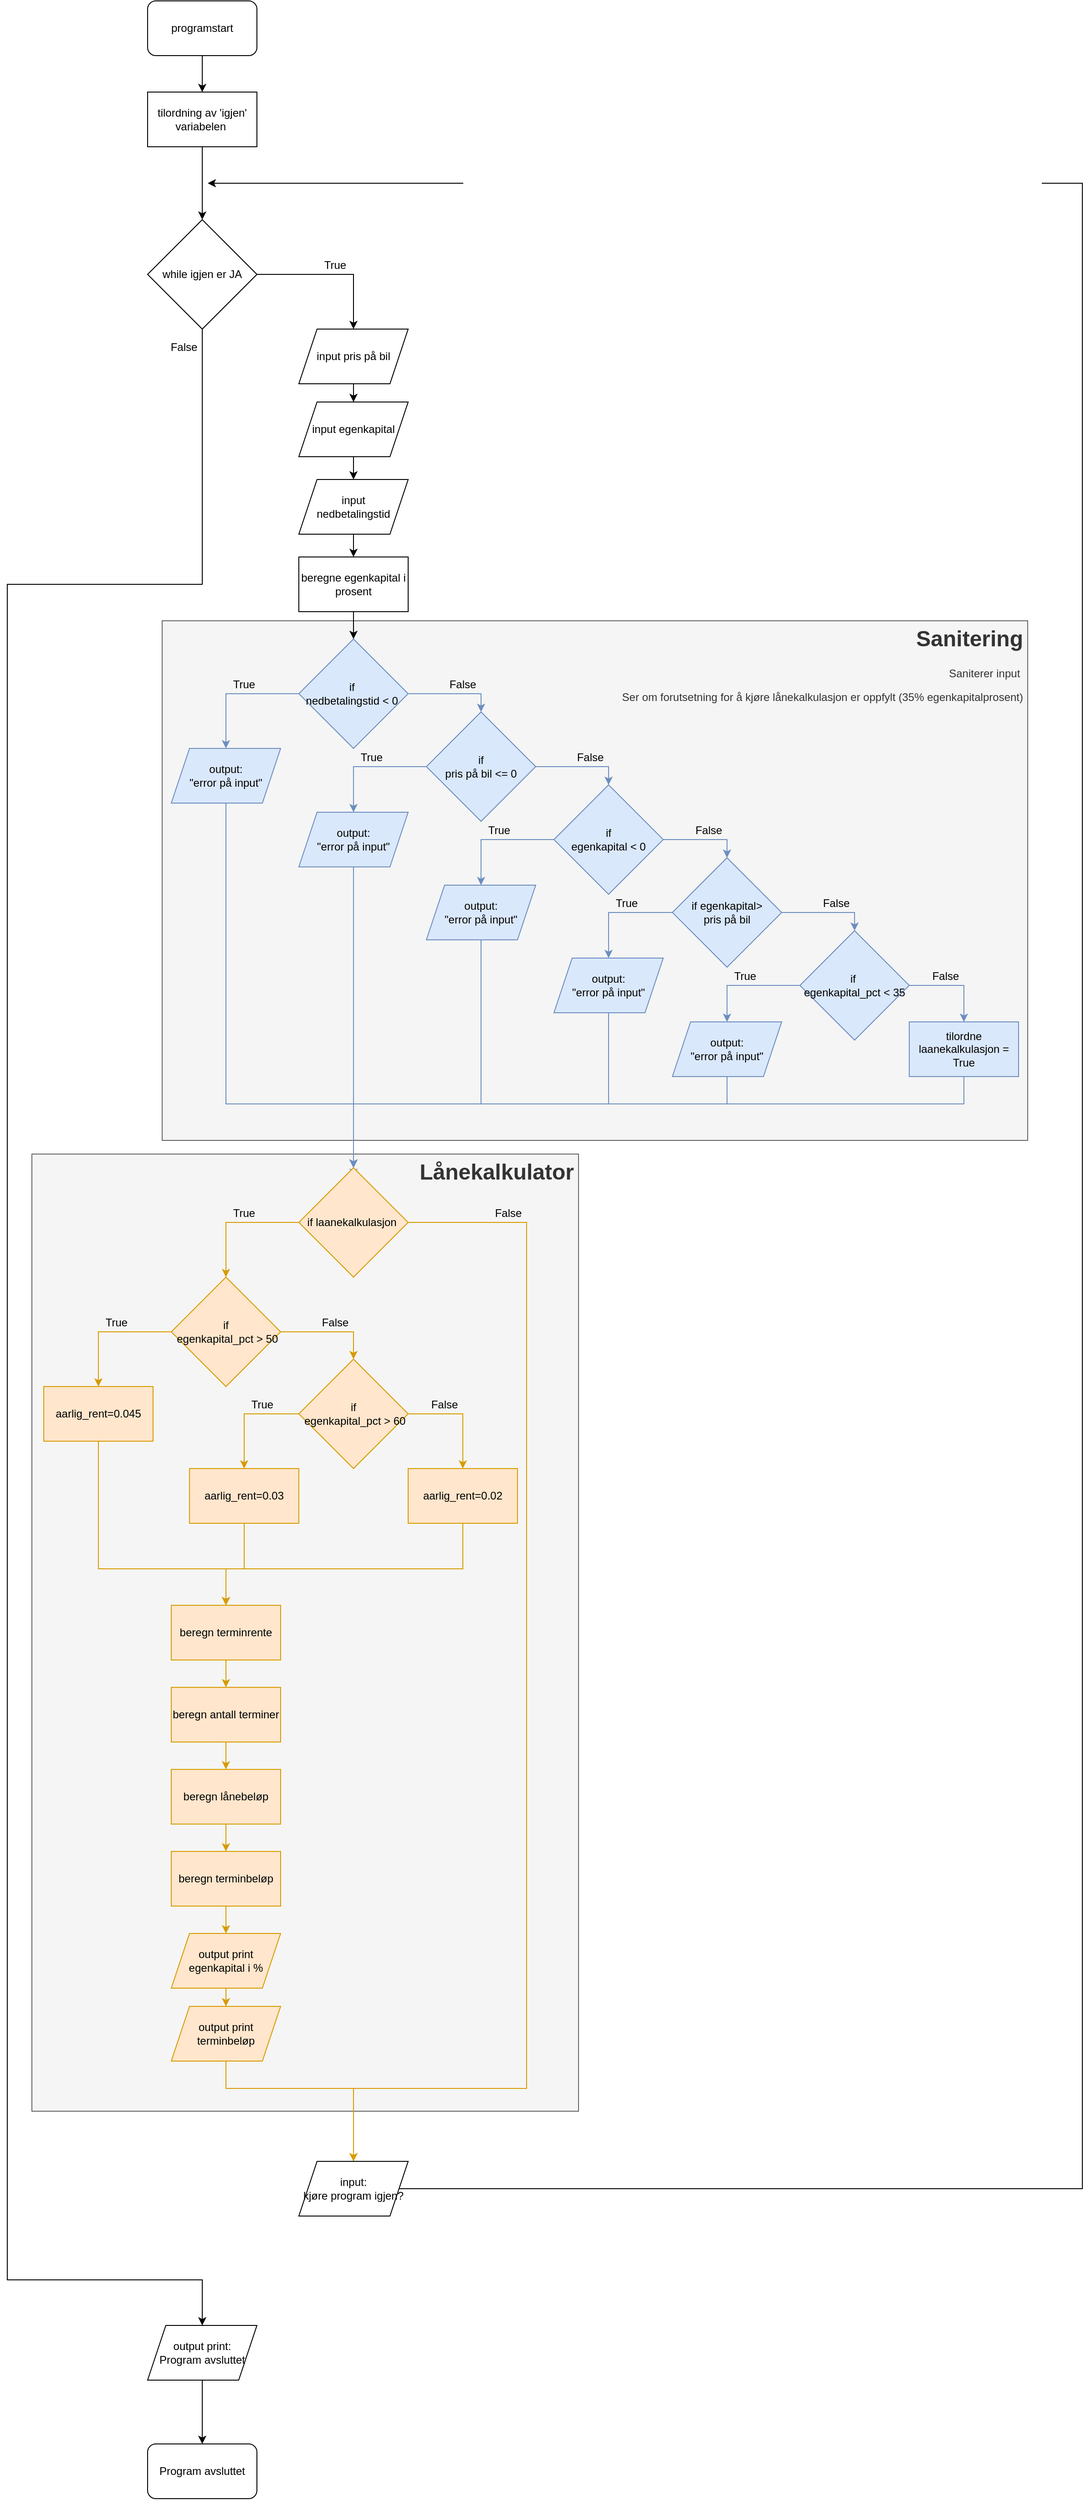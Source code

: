 <mxfile version="13.7.1" type="device"><diagram id="A7b0EWVUnbTkJCZBP2AM" name="Page-1"><mxGraphModel dx="2188" dy="1172" grid="1" gridSize="10" guides="1" tooltips="1" connect="1" arrows="1" fold="1" page="1" pageScale="1" pageWidth="827" pageHeight="1169" math="0" shadow="0"><root><mxCell id="0"/><mxCell id="1" parent="0"/><mxCell id="hf3P4Tf6we-Et--U9VOg-95" value="&lt;h1&gt;Lånekalkulator&lt;/h1&gt;" style="text;html=1;spacing=5;spacingTop=-20;whiteSpace=wrap;overflow=hidden;rounded=0;align=right;fillColor=#f5f5f5;strokeColor=#666666;fontColor=#333333;" vertex="1" parent="1"><mxGeometry x="227" y="1265" width="600" height="1050" as="geometry"/></mxCell><mxCell id="hf3P4Tf6we-Et--U9VOg-58" value="&lt;h1&gt;Sanitering&lt;/h1&gt;&lt;p&gt;Saniterer input&amp;nbsp;&lt;/p&gt;&lt;p&gt;Ser om forutsetning for å kjøre lånekalkulasjon er oppfylt (35% egenkapitalprosent)&lt;/p&gt;" style="text;html=1;spacing=5;spacingTop=-20;whiteSpace=wrap;overflow=hidden;rounded=0;align=right;fillColor=#f5f5f5;strokeColor=#666666;fontColor=#333333;" vertex="1" parent="1"><mxGeometry x="370" y="680" width="950" height="570" as="geometry"/></mxCell><mxCell id="hf3P4Tf6we-Et--U9VOg-5" style="edgeStyle=orthogonalEdgeStyle;rounded=0;orthogonalLoop=1;jettySize=auto;html=1;exitX=0.5;exitY=1;exitDx=0;exitDy=0;" edge="1" parent="1" source="hf3P4Tf6we-Et--U9VOg-1" target="hf3P4Tf6we-Et--U9VOg-2"><mxGeometry relative="1" as="geometry"/></mxCell><mxCell id="hf3P4Tf6we-Et--U9VOg-1" value="programstart" style="rounded=1;whiteSpace=wrap;html=1;" vertex="1" parent="1"><mxGeometry x="354" width="120" height="60" as="geometry"/></mxCell><mxCell id="hf3P4Tf6we-Et--U9VOg-6" style="edgeStyle=orthogonalEdgeStyle;rounded=0;orthogonalLoop=1;jettySize=auto;html=1;exitX=0.5;exitY=1;exitDx=0;exitDy=0;" edge="1" parent="1" source="hf3P4Tf6we-Et--U9VOg-2" target="hf3P4Tf6we-Et--U9VOg-3"><mxGeometry relative="1" as="geometry"/></mxCell><mxCell id="hf3P4Tf6we-Et--U9VOg-2" value="tilordning av 'igjen' variabelen&amp;nbsp;" style="rounded=0;whiteSpace=wrap;html=1;" vertex="1" parent="1"><mxGeometry x="354" y="100" width="120" height="60" as="geometry"/></mxCell><mxCell id="hf3P4Tf6we-Et--U9VOg-7" style="edgeStyle=orthogonalEdgeStyle;rounded=0;orthogonalLoop=1;jettySize=auto;html=1;exitX=1;exitY=0.5;exitDx=0;exitDy=0;entryX=0.5;entryY=0;entryDx=0;entryDy=0;" edge="1" parent="1" source="hf3P4Tf6we-Et--U9VOg-3" target="hf3P4Tf6we-Et--U9VOg-4"><mxGeometry relative="1" as="geometry"><mxPoint x="580" y="300" as="targetPoint"/></mxGeometry></mxCell><mxCell id="hf3P4Tf6we-Et--U9VOg-93" style="edgeStyle=orthogonalEdgeStyle;rounded=0;orthogonalLoop=1;jettySize=auto;html=1;exitX=0.5;exitY=1;exitDx=0;exitDy=0;entryX=0.5;entryY=0;entryDx=0;entryDy=0;" edge="1" parent="1" source="hf3P4Tf6we-Et--U9VOg-3" target="hf3P4Tf6we-Et--U9VOg-90"><mxGeometry relative="1" as="geometry"><mxPoint x="340" y="2460" as="targetPoint"/><Array as="points"><mxPoint x="414" y="640"/><mxPoint x="200" y="640"/><mxPoint x="200" y="2500"/><mxPoint x="414" y="2500"/></Array></mxGeometry></mxCell><mxCell id="hf3P4Tf6we-Et--U9VOg-3" value="while igjen er JA" style="rhombus;whiteSpace=wrap;html=1;" vertex="1" parent="1"><mxGeometry x="354" y="240" width="120" height="120" as="geometry"/></mxCell><mxCell id="hf3P4Tf6we-Et--U9VOg-10" style="edgeStyle=orthogonalEdgeStyle;rounded=0;orthogonalLoop=1;jettySize=auto;html=1;exitX=0.5;exitY=1;exitDx=0;exitDy=0;" edge="1" parent="1" source="hf3P4Tf6we-Et--U9VOg-4" target="hf3P4Tf6we-Et--U9VOg-8"><mxGeometry relative="1" as="geometry"/></mxCell><mxCell id="hf3P4Tf6we-Et--U9VOg-4" value="input pris på bil" style="shape=parallelogram;perimeter=parallelogramPerimeter;whiteSpace=wrap;html=1;fixedSize=1;" vertex="1" parent="1"><mxGeometry x="520" y="360" width="120" height="60" as="geometry"/></mxCell><mxCell id="hf3P4Tf6we-Et--U9VOg-11" style="edgeStyle=orthogonalEdgeStyle;rounded=0;orthogonalLoop=1;jettySize=auto;html=1;exitX=0.5;exitY=1;exitDx=0;exitDy=0;" edge="1" parent="1" source="hf3P4Tf6we-Et--U9VOg-8" target="hf3P4Tf6we-Et--U9VOg-9"><mxGeometry relative="1" as="geometry"/></mxCell><mxCell id="hf3P4Tf6we-Et--U9VOg-8" value="input egenkapital" style="shape=parallelogram;perimeter=parallelogramPerimeter;whiteSpace=wrap;html=1;fixedSize=1;" vertex="1" parent="1"><mxGeometry x="520" y="440" width="120" height="60" as="geometry"/></mxCell><mxCell id="hf3P4Tf6we-Et--U9VOg-13" style="edgeStyle=orthogonalEdgeStyle;rounded=0;orthogonalLoop=1;jettySize=auto;html=1;exitX=0.5;exitY=1;exitDx=0;exitDy=0;" edge="1" parent="1" source="hf3P4Tf6we-Et--U9VOg-9" target="hf3P4Tf6we-Et--U9VOg-12"><mxGeometry relative="1" as="geometry"/></mxCell><mxCell id="hf3P4Tf6we-Et--U9VOg-9" value="input &lt;br&gt;nedbetalingstid" style="shape=parallelogram;perimeter=parallelogramPerimeter;whiteSpace=wrap;html=1;fixedSize=1;" vertex="1" parent="1"><mxGeometry x="520" y="525" width="120" height="60" as="geometry"/></mxCell><mxCell id="hf3P4Tf6we-Et--U9VOg-20" style="edgeStyle=orthogonalEdgeStyle;rounded=0;orthogonalLoop=1;jettySize=auto;html=1;exitX=0.5;exitY=1;exitDx=0;exitDy=0;" edge="1" parent="1" source="hf3P4Tf6we-Et--U9VOg-12" target="hf3P4Tf6we-Et--U9VOg-14"><mxGeometry relative="1" as="geometry"/></mxCell><mxCell id="hf3P4Tf6we-Et--U9VOg-12" value="beregne egenkapital i prosent" style="rounded=0;whiteSpace=wrap;html=1;" vertex="1" parent="1"><mxGeometry x="520" y="610" width="120" height="60" as="geometry"/></mxCell><mxCell id="hf3P4Tf6we-Et--U9VOg-19" style="edgeStyle=orthogonalEdgeStyle;rounded=0;orthogonalLoop=1;jettySize=auto;html=1;exitX=0;exitY=0.5;exitDx=0;exitDy=0;entryX=0.5;entryY=0;entryDx=0;entryDy=0;fillColor=#dae8fc;strokeColor=#6c8ebf;" edge="1" parent="1" source="hf3P4Tf6we-Et--U9VOg-14" target="hf3P4Tf6we-Et--U9VOg-38"><mxGeometry relative="1" as="geometry"><mxPoint x="420" y="810" as="targetPoint"/></mxGeometry></mxCell><mxCell id="hf3P4Tf6we-Et--U9VOg-21" style="edgeStyle=orthogonalEdgeStyle;rounded=0;orthogonalLoop=1;jettySize=auto;html=1;exitX=1;exitY=0.5;exitDx=0;exitDy=0;entryX=0.5;entryY=0;entryDx=0;entryDy=0;fillColor=#dae8fc;strokeColor=#6c8ebf;" edge="1" parent="1" source="hf3P4Tf6we-Et--U9VOg-14" target="hf3P4Tf6we-Et--U9VOg-17"><mxGeometry relative="1" as="geometry"/></mxCell><mxCell id="hf3P4Tf6we-Et--U9VOg-14" value="if&amp;nbsp;&lt;br&gt;nedbetalingstid &amp;lt; 0&amp;nbsp;" style="rhombus;whiteSpace=wrap;html=1;aspect=fixed;fillColor=#dae8fc;strokeColor=#6c8ebf;" vertex="1" parent="1"><mxGeometry x="520" y="700" width="120" height="120" as="geometry"/></mxCell><mxCell id="hf3P4Tf6we-Et--U9VOg-25" style="edgeStyle=orthogonalEdgeStyle;rounded=0;orthogonalLoop=1;jettySize=auto;html=1;exitX=1;exitY=0.5;exitDx=0;exitDy=0;entryX=0.5;entryY=0;entryDx=0;entryDy=0;fillColor=#dae8fc;strokeColor=#6c8ebf;" edge="1" parent="1" source="hf3P4Tf6we-Et--U9VOg-17" target="hf3P4Tf6we-Et--U9VOg-24"><mxGeometry relative="1" as="geometry"/></mxCell><mxCell id="hf3P4Tf6we-Et--U9VOg-42" style="edgeStyle=orthogonalEdgeStyle;rounded=0;orthogonalLoop=1;jettySize=auto;html=1;exitX=0;exitY=0.5;exitDx=0;exitDy=0;entryX=0.5;entryY=0;entryDx=0;entryDy=0;fillColor=#dae8fc;strokeColor=#6c8ebf;" edge="1" parent="1" source="hf3P4Tf6we-Et--U9VOg-17" target="hf3P4Tf6we-Et--U9VOg-39"><mxGeometry relative="1" as="geometry"/></mxCell><mxCell id="hf3P4Tf6we-Et--U9VOg-17" value="if&lt;br&gt;pris på bil &amp;lt;= 0" style="rhombus;whiteSpace=wrap;html=1;aspect=fixed;fillColor=#dae8fc;strokeColor=#6c8ebf;" vertex="1" parent="1"><mxGeometry x="660" y="780" width="120" height="120" as="geometry"/></mxCell><mxCell id="hf3P4Tf6we-Et--U9VOg-30" style="edgeStyle=orthogonalEdgeStyle;rounded=0;orthogonalLoop=1;jettySize=auto;html=1;exitX=1;exitY=0.5;exitDx=0;exitDy=0;entryX=0.5;entryY=0;entryDx=0;entryDy=0;fillColor=#dae8fc;strokeColor=#6c8ebf;" edge="1" parent="1" source="hf3P4Tf6we-Et--U9VOg-24" target="hf3P4Tf6we-Et--U9VOg-29"><mxGeometry relative="1" as="geometry"/></mxCell><mxCell id="hf3P4Tf6we-Et--U9VOg-43" style="edgeStyle=orthogonalEdgeStyle;rounded=0;orthogonalLoop=1;jettySize=auto;html=1;exitX=0;exitY=0.5;exitDx=0;exitDy=0;entryX=0.5;entryY=0;entryDx=0;entryDy=0;fillColor=#dae8fc;strokeColor=#6c8ebf;" edge="1" parent="1" source="hf3P4Tf6we-Et--U9VOg-24" target="hf3P4Tf6we-Et--U9VOg-40"><mxGeometry relative="1" as="geometry"/></mxCell><mxCell id="hf3P4Tf6we-Et--U9VOg-24" value="if&lt;br&gt;egenkapital &amp;lt; 0" style="rhombus;whiteSpace=wrap;html=1;aspect=fixed;fillColor=#dae8fc;strokeColor=#6c8ebf;" vertex="1" parent="1"><mxGeometry x="800" y="860" width="120" height="120" as="geometry"/></mxCell><mxCell id="hf3P4Tf6we-Et--U9VOg-35" style="edgeStyle=orthogonalEdgeStyle;rounded=0;orthogonalLoop=1;jettySize=auto;html=1;exitX=1;exitY=0.5;exitDx=0;exitDy=0;entryX=0.5;entryY=0;entryDx=0;entryDy=0;fillColor=#dae8fc;strokeColor=#6c8ebf;" edge="1" parent="1" source="hf3P4Tf6we-Et--U9VOg-29" target="hf3P4Tf6we-Et--U9VOg-34"><mxGeometry relative="1" as="geometry"/></mxCell><mxCell id="hf3P4Tf6we-Et--U9VOg-44" style="edgeStyle=orthogonalEdgeStyle;rounded=0;orthogonalLoop=1;jettySize=auto;html=1;exitX=0;exitY=0.5;exitDx=0;exitDy=0;entryX=0.5;entryY=0;entryDx=0;entryDy=0;fillColor=#dae8fc;strokeColor=#6c8ebf;" edge="1" parent="1" source="hf3P4Tf6we-Et--U9VOg-29" target="hf3P4Tf6we-Et--U9VOg-41"><mxGeometry relative="1" as="geometry"/></mxCell><mxCell id="hf3P4Tf6we-Et--U9VOg-29" value="if egenkapital&amp;gt;&lt;br&gt;pris på bil" style="rhombus;whiteSpace=wrap;html=1;aspect=fixed;fillColor=#dae8fc;strokeColor=#6c8ebf;" vertex="1" parent="1"><mxGeometry x="930" y="940" width="120" height="120" as="geometry"/></mxCell><mxCell id="hf3P4Tf6we-Et--U9VOg-46" style="edgeStyle=orthogonalEdgeStyle;rounded=0;orthogonalLoop=1;jettySize=auto;html=1;exitX=0;exitY=0.5;exitDx=0;exitDy=0;entryX=0.5;entryY=0;entryDx=0;entryDy=0;fillColor=#dae8fc;strokeColor=#6c8ebf;" edge="1" parent="1" source="hf3P4Tf6we-Et--U9VOg-34" target="hf3P4Tf6we-Et--U9VOg-45"><mxGeometry relative="1" as="geometry"/></mxCell><mxCell id="hf3P4Tf6we-Et--U9VOg-48" style="edgeStyle=orthogonalEdgeStyle;rounded=0;orthogonalLoop=1;jettySize=auto;html=1;exitX=1;exitY=0.5;exitDx=0;exitDy=0;fillColor=#dae8fc;strokeColor=#6c8ebf;" edge="1" parent="1" source="hf3P4Tf6we-Et--U9VOg-34" target="hf3P4Tf6we-Et--U9VOg-47"><mxGeometry relative="1" as="geometry"/></mxCell><mxCell id="hf3P4Tf6we-Et--U9VOg-34" value="if&amp;nbsp;&lt;br&gt;egenkapital_pct &amp;lt; 35" style="rhombus;whiteSpace=wrap;html=1;aspect=fixed;fillColor=#dae8fc;strokeColor=#6c8ebf;" vertex="1" parent="1"><mxGeometry x="1070" y="1020" width="120" height="120" as="geometry"/></mxCell><mxCell id="hf3P4Tf6we-Et--U9VOg-50" style="edgeStyle=orthogonalEdgeStyle;rounded=0;orthogonalLoop=1;jettySize=auto;html=1;exitX=0.5;exitY=1;exitDx=0;exitDy=0;entryX=0.5;entryY=0;entryDx=0;entryDy=0;fillColor=#dae8fc;strokeColor=#6c8ebf;" edge="1" parent="1" source="hf3P4Tf6we-Et--U9VOg-38" target="hf3P4Tf6we-Et--U9VOg-49"><mxGeometry relative="1" as="geometry"><Array as="points"><mxPoint x="440" y="1210"/><mxPoint x="580" y="1210"/></Array></mxGeometry></mxCell><mxCell id="hf3P4Tf6we-Et--U9VOg-38" value="output:&lt;br&gt;&quot;error på input&quot;" style="shape=parallelogram;perimeter=parallelogramPerimeter;whiteSpace=wrap;html=1;fixedSize=1;fillColor=#dae8fc;strokeColor=#6c8ebf;" vertex="1" parent="1"><mxGeometry x="380" y="820" width="120" height="60" as="geometry"/></mxCell><mxCell id="hf3P4Tf6we-Et--U9VOg-51" style="edgeStyle=orthogonalEdgeStyle;rounded=0;orthogonalLoop=1;jettySize=auto;html=1;exitX=0.5;exitY=1;exitDx=0;exitDy=0;fillColor=#dae8fc;strokeColor=#6c8ebf;" edge="1" parent="1" source="hf3P4Tf6we-Et--U9VOg-39" target="hf3P4Tf6we-Et--U9VOg-49"><mxGeometry relative="1" as="geometry"/></mxCell><mxCell id="hf3P4Tf6we-Et--U9VOg-39" value="output:&lt;br&gt;&quot;error på input&quot;" style="shape=parallelogram;perimeter=parallelogramPerimeter;whiteSpace=wrap;html=1;fixedSize=1;fillColor=#dae8fc;strokeColor=#6c8ebf;" vertex="1" parent="1"><mxGeometry x="520" y="890" width="120" height="60" as="geometry"/></mxCell><mxCell id="hf3P4Tf6we-Et--U9VOg-52" style="edgeStyle=orthogonalEdgeStyle;rounded=0;orthogonalLoop=1;jettySize=auto;html=1;exitX=0.5;exitY=1;exitDx=0;exitDy=0;entryX=0.5;entryY=0.083;entryDx=0;entryDy=0;entryPerimeter=0;fillColor=#dae8fc;strokeColor=#6c8ebf;" edge="1" parent="1" source="hf3P4Tf6we-Et--U9VOg-40" target="hf3P4Tf6we-Et--U9VOg-49"><mxGeometry relative="1" as="geometry"><Array as="points"><mxPoint x="720" y="1210"/><mxPoint x="580" y="1210"/></Array></mxGeometry></mxCell><mxCell id="hf3P4Tf6we-Et--U9VOg-40" value="output:&lt;br&gt;&quot;error på input&quot;" style="shape=parallelogram;perimeter=parallelogramPerimeter;whiteSpace=wrap;html=1;fixedSize=1;fillColor=#dae8fc;strokeColor=#6c8ebf;" vertex="1" parent="1"><mxGeometry x="660" y="970" width="120" height="60" as="geometry"/></mxCell><mxCell id="hf3P4Tf6we-Et--U9VOg-53" style="edgeStyle=orthogonalEdgeStyle;rounded=0;orthogonalLoop=1;jettySize=auto;html=1;exitX=0.5;exitY=1;exitDx=0;exitDy=0;fillColor=#dae8fc;strokeColor=#6c8ebf;" edge="1" parent="1" source="hf3P4Tf6we-Et--U9VOg-41" target="hf3P4Tf6we-Et--U9VOg-49"><mxGeometry relative="1" as="geometry"><Array as="points"><mxPoint x="860" y="1210"/><mxPoint x="580" y="1210"/></Array></mxGeometry></mxCell><mxCell id="hf3P4Tf6we-Et--U9VOg-41" value="output:&lt;br&gt;&quot;error på input&quot;" style="shape=parallelogram;perimeter=parallelogramPerimeter;whiteSpace=wrap;html=1;fixedSize=1;fillColor=#dae8fc;strokeColor=#6c8ebf;" vertex="1" parent="1"><mxGeometry x="800" y="1050" width="120" height="60" as="geometry"/></mxCell><mxCell id="hf3P4Tf6we-Et--U9VOg-54" style="edgeStyle=orthogonalEdgeStyle;rounded=0;orthogonalLoop=1;jettySize=auto;html=1;exitX=0.5;exitY=1;exitDx=0;exitDy=0;fillColor=#dae8fc;strokeColor=#6c8ebf;" edge="1" parent="1" source="hf3P4Tf6we-Et--U9VOg-45" target="hf3P4Tf6we-Et--U9VOg-49"><mxGeometry relative="1" as="geometry"><Array as="points"><mxPoint x="990" y="1210"/><mxPoint x="580" y="1210"/></Array></mxGeometry></mxCell><mxCell id="hf3P4Tf6we-Et--U9VOg-45" value="output:&lt;br&gt;&quot;error på input&quot;" style="shape=parallelogram;perimeter=parallelogramPerimeter;whiteSpace=wrap;html=1;fixedSize=1;fillColor=#dae8fc;strokeColor=#6c8ebf;" vertex="1" parent="1"><mxGeometry x="930" y="1120" width="120" height="60" as="geometry"/></mxCell><mxCell id="hf3P4Tf6we-Et--U9VOg-55" style="edgeStyle=orthogonalEdgeStyle;rounded=0;orthogonalLoop=1;jettySize=auto;html=1;exitX=0.5;exitY=1;exitDx=0;exitDy=0;fillColor=#dae8fc;strokeColor=#6c8ebf;" edge="1" parent="1" source="hf3P4Tf6we-Et--U9VOg-47" target="hf3P4Tf6we-Et--U9VOg-49"><mxGeometry relative="1" as="geometry"><Array as="points"><mxPoint x="1250" y="1210"/><mxPoint x="580" y="1210"/></Array></mxGeometry></mxCell><mxCell id="hf3P4Tf6we-Et--U9VOg-47" value="tilordne laanekalkulasjon = True" style="rounded=0;whiteSpace=wrap;html=1;fillColor=#dae8fc;strokeColor=#6c8ebf;" vertex="1" parent="1"><mxGeometry x="1190" y="1120" width="120" height="60" as="geometry"/></mxCell><mxCell id="hf3P4Tf6we-Et--U9VOg-72" style="edgeStyle=orthogonalEdgeStyle;rounded=0;orthogonalLoop=1;jettySize=auto;html=1;exitX=0;exitY=0.5;exitDx=0;exitDy=0;entryX=0.5;entryY=0;entryDx=0;entryDy=0;fillColor=#ffe6cc;strokeColor=#d79b00;" edge="1" parent="1" source="hf3P4Tf6we-Et--U9VOg-49" target="hf3P4Tf6we-Et--U9VOg-59"><mxGeometry relative="1" as="geometry"/></mxCell><mxCell id="hf3P4Tf6we-Et--U9VOg-85" style="edgeStyle=orthogonalEdgeStyle;rounded=0;orthogonalLoop=1;jettySize=auto;html=1;exitX=1;exitY=0.5;exitDx=0;exitDy=0;entryX=0.5;entryY=0;entryDx=0;entryDy=0;fillColor=#ffe6cc;strokeColor=#d79b00;" edge="1" parent="1" source="hf3P4Tf6we-Et--U9VOg-49" target="hf3P4Tf6we-Et--U9VOg-84"><mxGeometry relative="1" as="geometry"><Array as="points"><mxPoint x="770" y="1340"/><mxPoint x="770" y="2290"/><mxPoint x="580" y="2290"/></Array></mxGeometry></mxCell><mxCell id="hf3P4Tf6we-Et--U9VOg-49" value="if laanekalkulasjon&amp;nbsp;" style="rhombus;whiteSpace=wrap;html=1;aspect=fixed;fillColor=#ffe6cc;strokeColor=#d79b00;" vertex="1" parent="1"><mxGeometry x="520" y="1280" width="120" height="120" as="geometry"/></mxCell><mxCell id="hf3P4Tf6we-Et--U9VOg-64" style="edgeStyle=orthogonalEdgeStyle;rounded=0;orthogonalLoop=1;jettySize=auto;html=1;exitX=0;exitY=0.5;exitDx=0;exitDy=0;entryX=0.5;entryY=0;entryDx=0;entryDy=0;fillColor=#ffe6cc;strokeColor=#d79b00;" edge="1" parent="1" source="hf3P4Tf6we-Et--U9VOg-59" target="hf3P4Tf6we-Et--U9VOg-61"><mxGeometry relative="1" as="geometry"/></mxCell><mxCell id="hf3P4Tf6we-Et--U9VOg-65" style="edgeStyle=orthogonalEdgeStyle;rounded=0;orthogonalLoop=1;jettySize=auto;html=1;exitX=1;exitY=0.5;exitDx=0;exitDy=0;entryX=0.5;entryY=0;entryDx=0;entryDy=0;fillColor=#ffe6cc;strokeColor=#d79b00;" edge="1" parent="1" source="hf3P4Tf6we-Et--U9VOg-59" target="hf3P4Tf6we-Et--U9VOg-60"><mxGeometry relative="1" as="geometry"/></mxCell><mxCell id="hf3P4Tf6we-Et--U9VOg-59" value="if&lt;br&gt;&amp;nbsp;egenkapital_pct &amp;gt; 50" style="rhombus;whiteSpace=wrap;html=1;aspect=fixed;fillColor=#ffe6cc;strokeColor=#d79b00;" vertex="1" parent="1"><mxGeometry x="380" y="1400" width="120" height="120" as="geometry"/></mxCell><mxCell id="hf3P4Tf6we-Et--U9VOg-66" style="edgeStyle=orthogonalEdgeStyle;rounded=0;orthogonalLoop=1;jettySize=auto;html=1;exitX=1;exitY=0.5;exitDx=0;exitDy=0;entryX=0.5;entryY=0;entryDx=0;entryDy=0;fillColor=#ffe6cc;strokeColor=#d79b00;" edge="1" parent="1" source="hf3P4Tf6we-Et--U9VOg-60" target="hf3P4Tf6we-Et--U9VOg-63"><mxGeometry relative="1" as="geometry"/></mxCell><mxCell id="hf3P4Tf6we-Et--U9VOg-67" style="edgeStyle=orthogonalEdgeStyle;rounded=0;orthogonalLoop=1;jettySize=auto;html=1;exitX=0;exitY=0.5;exitDx=0;exitDy=0;entryX=0.5;entryY=0;entryDx=0;entryDy=0;fillColor=#ffe6cc;strokeColor=#d79b00;" edge="1" parent="1" source="hf3P4Tf6we-Et--U9VOg-60" target="hf3P4Tf6we-Et--U9VOg-62"><mxGeometry relative="1" as="geometry"/></mxCell><mxCell id="hf3P4Tf6we-Et--U9VOg-60" value="if&lt;br&gt;&amp;nbsp;egenkapital_pct &amp;gt; 60" style="rhombus;whiteSpace=wrap;html=1;aspect=fixed;fillColor=#ffe6cc;strokeColor=#d79b00;" vertex="1" parent="1"><mxGeometry x="520" y="1490" width="120" height="120" as="geometry"/></mxCell><mxCell id="hf3P4Tf6we-Et--U9VOg-71" style="edgeStyle=orthogonalEdgeStyle;rounded=0;orthogonalLoop=1;jettySize=auto;html=1;exitX=0.5;exitY=1;exitDx=0;exitDy=0;fillColor=#ffe6cc;strokeColor=#d79b00;" edge="1" parent="1" source="hf3P4Tf6we-Et--U9VOg-61" target="hf3P4Tf6we-Et--U9VOg-68"><mxGeometry relative="1" as="geometry"><Array as="points"><mxPoint x="300" y="1720"/><mxPoint x="440" y="1720"/></Array></mxGeometry></mxCell><mxCell id="hf3P4Tf6we-Et--U9VOg-61" value="aarlig_rent=0.045" style="rounded=0;whiteSpace=wrap;html=1;align=center;fillColor=#ffe6cc;strokeColor=#d79b00;" vertex="1" parent="1"><mxGeometry x="240" y="1520" width="120" height="60" as="geometry"/></mxCell><mxCell id="hf3P4Tf6we-Et--U9VOg-69" style="edgeStyle=orthogonalEdgeStyle;rounded=0;orthogonalLoop=1;jettySize=auto;html=1;exitX=0.5;exitY=1;exitDx=0;exitDy=0;fillColor=#ffe6cc;strokeColor=#d79b00;" edge="1" parent="1" source="hf3P4Tf6we-Et--U9VOg-62" target="hf3P4Tf6we-Et--U9VOg-68"><mxGeometry relative="1" as="geometry"><Array as="points"><mxPoint x="460" y="1720"/><mxPoint x="440" y="1720"/></Array></mxGeometry></mxCell><mxCell id="hf3P4Tf6we-Et--U9VOg-62" value="&lt;span&gt;aarlig_rent=0.03&lt;/span&gt;" style="rounded=0;whiteSpace=wrap;html=1;align=center;fillColor=#ffe6cc;strokeColor=#d79b00;" vertex="1" parent="1"><mxGeometry x="400" y="1610" width="120" height="60" as="geometry"/></mxCell><mxCell id="hf3P4Tf6we-Et--U9VOg-70" style="edgeStyle=orthogonalEdgeStyle;rounded=0;orthogonalLoop=1;jettySize=auto;html=1;exitX=0.5;exitY=1;exitDx=0;exitDy=0;fillColor=#ffe6cc;strokeColor=#d79b00;" edge="1" parent="1" source="hf3P4Tf6we-Et--U9VOg-63" target="hf3P4Tf6we-Et--U9VOg-68"><mxGeometry relative="1" as="geometry"><Array as="points"><mxPoint x="700" y="1720"/><mxPoint x="440" y="1720"/></Array></mxGeometry></mxCell><mxCell id="hf3P4Tf6we-Et--U9VOg-63" value="&lt;span&gt;aarlig_rent=0.02&lt;/span&gt;" style="rounded=0;whiteSpace=wrap;html=1;align=center;fillColor=#ffe6cc;strokeColor=#d79b00;" vertex="1" parent="1"><mxGeometry x="640" y="1610" width="120" height="60" as="geometry"/></mxCell><mxCell id="hf3P4Tf6we-Et--U9VOg-75" style="edgeStyle=orthogonalEdgeStyle;rounded=0;orthogonalLoop=1;jettySize=auto;html=1;exitX=0.5;exitY=1;exitDx=0;exitDy=0;fillColor=#ffe6cc;strokeColor=#d79b00;" edge="1" parent="1" source="hf3P4Tf6we-Et--U9VOg-68" target="hf3P4Tf6we-Et--U9VOg-73"><mxGeometry relative="1" as="geometry"/></mxCell><mxCell id="hf3P4Tf6we-Et--U9VOg-68" value="beregn terminrente" style="rounded=0;whiteSpace=wrap;html=1;align=center;fillColor=#ffe6cc;strokeColor=#d79b00;" vertex="1" parent="1"><mxGeometry x="380" y="1760" width="120" height="60" as="geometry"/></mxCell><mxCell id="hf3P4Tf6we-Et--U9VOg-76" style="edgeStyle=orthogonalEdgeStyle;rounded=0;orthogonalLoop=1;jettySize=auto;html=1;exitX=0.5;exitY=1;exitDx=0;exitDy=0;fillColor=#ffe6cc;strokeColor=#d79b00;" edge="1" parent="1" source="hf3P4Tf6we-Et--U9VOg-73" target="hf3P4Tf6we-Et--U9VOg-74"><mxGeometry relative="1" as="geometry"/></mxCell><mxCell id="hf3P4Tf6we-Et--U9VOg-73" value="beregn antall terminer" style="rounded=0;whiteSpace=wrap;html=1;align=center;fillColor=#ffe6cc;strokeColor=#d79b00;" vertex="1" parent="1"><mxGeometry x="380" y="1850" width="120" height="60" as="geometry"/></mxCell><mxCell id="hf3P4Tf6we-Et--U9VOg-78" style="edgeStyle=orthogonalEdgeStyle;rounded=0;orthogonalLoop=1;jettySize=auto;html=1;exitX=0.5;exitY=1;exitDx=0;exitDy=0;fillColor=#ffe6cc;strokeColor=#d79b00;" edge="1" parent="1" source="hf3P4Tf6we-Et--U9VOg-74" target="hf3P4Tf6we-Et--U9VOg-77"><mxGeometry relative="1" as="geometry"/></mxCell><mxCell id="hf3P4Tf6we-Et--U9VOg-74" value="beregn lånebeløp" style="rounded=0;whiteSpace=wrap;html=1;align=center;fillColor=#ffe6cc;strokeColor=#d79b00;" vertex="1" parent="1"><mxGeometry x="380" y="1940" width="120" height="60" as="geometry"/></mxCell><mxCell id="hf3P4Tf6we-Et--U9VOg-81" style="edgeStyle=orthogonalEdgeStyle;rounded=0;orthogonalLoop=1;jettySize=auto;html=1;exitX=0.5;exitY=1;exitDx=0;exitDy=0;fillColor=#ffe6cc;strokeColor=#d79b00;" edge="1" parent="1" source="hf3P4Tf6we-Et--U9VOg-77" target="hf3P4Tf6we-Et--U9VOg-79"><mxGeometry relative="1" as="geometry"/></mxCell><mxCell id="hf3P4Tf6we-Et--U9VOg-77" value="beregn terminbeløp" style="rounded=0;whiteSpace=wrap;html=1;align=center;fillColor=#ffe6cc;strokeColor=#d79b00;" vertex="1" parent="1"><mxGeometry x="380" y="2030" width="120" height="60" as="geometry"/></mxCell><mxCell id="hf3P4Tf6we-Et--U9VOg-82" style="edgeStyle=orthogonalEdgeStyle;rounded=0;orthogonalLoop=1;jettySize=auto;html=1;exitX=0.5;exitY=1;exitDx=0;exitDy=0;fillColor=#ffe6cc;strokeColor=#d79b00;" edge="1" parent="1" source="hf3P4Tf6we-Et--U9VOg-79" target="hf3P4Tf6we-Et--U9VOg-80"><mxGeometry relative="1" as="geometry"/></mxCell><mxCell id="hf3P4Tf6we-Et--U9VOg-79" value="output print egenkapital i %" style="shape=parallelogram;perimeter=parallelogramPerimeter;whiteSpace=wrap;html=1;fixedSize=1;align=center;fillColor=#ffe6cc;strokeColor=#d79b00;" vertex="1" parent="1"><mxGeometry x="380" y="2120" width="120" height="60" as="geometry"/></mxCell><mxCell id="hf3P4Tf6we-Et--U9VOg-86" style="edgeStyle=orthogonalEdgeStyle;rounded=0;orthogonalLoop=1;jettySize=auto;html=1;exitX=0.5;exitY=1;exitDx=0;exitDy=0;fillColor=#ffe6cc;strokeColor=#d79b00;" edge="1" parent="1" source="hf3P4Tf6we-Et--U9VOg-80" target="hf3P4Tf6we-Et--U9VOg-84"><mxGeometry relative="1" as="geometry"><Array as="points"><mxPoint x="440" y="2290"/><mxPoint x="580" y="2290"/></Array></mxGeometry></mxCell><mxCell id="hf3P4Tf6we-Et--U9VOg-80" value="output print terminbeløp" style="shape=parallelogram;perimeter=parallelogramPerimeter;whiteSpace=wrap;html=1;fixedSize=1;align=center;fillColor=#ffe6cc;strokeColor=#d79b00;" vertex="1" parent="1"><mxGeometry x="380" y="2200" width="120" height="60" as="geometry"/></mxCell><mxCell id="hf3P4Tf6we-Et--U9VOg-87" style="edgeStyle=orthogonalEdgeStyle;rounded=0;orthogonalLoop=1;jettySize=auto;html=1;exitX=1;exitY=0.5;exitDx=0;exitDy=0;" edge="1" parent="1" source="hf3P4Tf6we-Et--U9VOg-84"><mxGeometry relative="1" as="geometry"><mxPoint x="420" y="200" as="targetPoint"/><Array as="points"><mxPoint x="1380" y="2400"/><mxPoint x="1380" y="200"/></Array></mxGeometry></mxCell><mxCell id="hf3P4Tf6we-Et--U9VOg-84" value="input:&lt;br&gt;kjøre program igjen?" style="shape=parallelogram;perimeter=parallelogramPerimeter;whiteSpace=wrap;html=1;fixedSize=1;align=center;" vertex="1" parent="1"><mxGeometry x="520" y="2370" width="120" height="60" as="geometry"/></mxCell><mxCell id="hf3P4Tf6we-Et--U9VOg-92" style="edgeStyle=orthogonalEdgeStyle;rounded=0;orthogonalLoop=1;jettySize=auto;html=1;exitX=0.5;exitY=1;exitDx=0;exitDy=0;" edge="1" parent="1" source="hf3P4Tf6we-Et--U9VOg-90" target="hf3P4Tf6we-Et--U9VOg-91"><mxGeometry relative="1" as="geometry"/></mxCell><mxCell id="hf3P4Tf6we-Et--U9VOg-90" value="output print:&lt;br&gt;Program avsluttet" style="shape=parallelogram;perimeter=parallelogramPerimeter;whiteSpace=wrap;html=1;fixedSize=1;align=center;" vertex="1" parent="1"><mxGeometry x="354" y="2550" width="120" height="60" as="geometry"/></mxCell><mxCell id="hf3P4Tf6we-Et--U9VOg-91" value="Program avsluttet" style="rounded=1;whiteSpace=wrap;html=1;align=center;" vertex="1" parent="1"><mxGeometry x="354" y="2680" width="120" height="60" as="geometry"/></mxCell><mxCell id="hf3P4Tf6we-Et--U9VOg-97" value="True" style="text;html=1;strokeColor=none;fillColor=none;align=center;verticalAlign=middle;whiteSpace=wrap;rounded=0;" vertex="1" parent="1"><mxGeometry x="540" y="280" width="40" height="20" as="geometry"/></mxCell><mxCell id="hf3P4Tf6we-Et--U9VOg-98" value="False" style="text;html=1;strokeColor=none;fillColor=none;align=center;verticalAlign=middle;whiteSpace=wrap;rounded=0;" vertex="1" parent="1"><mxGeometry x="374" y="370" width="40" height="20" as="geometry"/></mxCell><mxCell id="hf3P4Tf6we-Et--U9VOg-99" value="True" style="text;html=1;strokeColor=none;fillColor=none;align=center;verticalAlign=middle;whiteSpace=wrap;rounded=0;" vertex="1" parent="1"><mxGeometry x="440" y="740" width="40" height="20" as="geometry"/></mxCell><mxCell id="hf3P4Tf6we-Et--U9VOg-100" value="True" style="text;html=1;strokeColor=none;fillColor=none;align=center;verticalAlign=middle;whiteSpace=wrap;rounded=0;" vertex="1" parent="1"><mxGeometry x="580" y="820" width="40" height="20" as="geometry"/></mxCell><mxCell id="hf3P4Tf6we-Et--U9VOg-101" value="True" style="text;html=1;strokeColor=none;fillColor=none;align=center;verticalAlign=middle;whiteSpace=wrap;rounded=0;" vertex="1" parent="1"><mxGeometry x="720" y="900" width="40" height="20" as="geometry"/></mxCell><mxCell id="hf3P4Tf6we-Et--U9VOg-102" value="True" style="text;html=1;strokeColor=none;fillColor=none;align=center;verticalAlign=middle;whiteSpace=wrap;rounded=0;" vertex="1" parent="1"><mxGeometry x="860" y="980" width="40" height="20" as="geometry"/></mxCell><mxCell id="hf3P4Tf6we-Et--U9VOg-103" value="True" style="text;html=1;strokeColor=none;fillColor=none;align=center;verticalAlign=middle;whiteSpace=wrap;rounded=0;" vertex="1" parent="1"><mxGeometry x="990" y="1060" width="40" height="20" as="geometry"/></mxCell><mxCell id="hf3P4Tf6we-Et--U9VOg-104" value="False" style="text;html=1;strokeColor=none;fillColor=none;align=center;verticalAlign=middle;whiteSpace=wrap;rounded=0;" vertex="1" parent="1"><mxGeometry x="680" y="740" width="40" height="20" as="geometry"/></mxCell><mxCell id="hf3P4Tf6we-Et--U9VOg-105" value="False" style="text;html=1;strokeColor=none;fillColor=none;align=center;verticalAlign=middle;whiteSpace=wrap;rounded=0;" vertex="1" parent="1"><mxGeometry x="820" y="820" width="40" height="20" as="geometry"/></mxCell><mxCell id="hf3P4Tf6we-Et--U9VOg-106" value="False" style="text;html=1;strokeColor=none;fillColor=none;align=center;verticalAlign=middle;whiteSpace=wrap;rounded=0;" vertex="1" parent="1"><mxGeometry x="950" y="900" width="40" height="20" as="geometry"/></mxCell><mxCell id="hf3P4Tf6we-Et--U9VOg-107" value="False" style="text;html=1;strokeColor=none;fillColor=none;align=center;verticalAlign=middle;whiteSpace=wrap;rounded=0;" vertex="1" parent="1"><mxGeometry x="1090" y="980" width="40" height="20" as="geometry"/></mxCell><mxCell id="hf3P4Tf6we-Et--U9VOg-108" value="False" style="text;html=1;strokeColor=none;fillColor=none;align=center;verticalAlign=middle;whiteSpace=wrap;rounded=0;" vertex="1" parent="1"><mxGeometry x="1210" y="1060" width="40" height="20" as="geometry"/></mxCell><mxCell id="hf3P4Tf6we-Et--U9VOg-109" value="False" style="text;html=1;strokeColor=none;fillColor=none;align=center;verticalAlign=middle;whiteSpace=wrap;rounded=0;" vertex="1" parent="1"><mxGeometry x="730" y="1320" width="40" height="20" as="geometry"/></mxCell><mxCell id="hf3P4Tf6we-Et--U9VOg-110" value="True" style="text;html=1;strokeColor=none;fillColor=none;align=center;verticalAlign=middle;whiteSpace=wrap;rounded=0;" vertex="1" parent="1"><mxGeometry x="440" y="1320" width="40" height="20" as="geometry"/></mxCell><mxCell id="hf3P4Tf6we-Et--U9VOg-111" value="True" style="text;html=1;strokeColor=none;fillColor=none;align=center;verticalAlign=middle;whiteSpace=wrap;rounded=0;" vertex="1" parent="1"><mxGeometry x="300" y="1440" width="40" height="20" as="geometry"/></mxCell><mxCell id="hf3P4Tf6we-Et--U9VOg-112" value="False" style="text;html=1;strokeColor=none;fillColor=none;align=center;verticalAlign=middle;whiteSpace=wrap;rounded=0;" vertex="1" parent="1"><mxGeometry x="540" y="1440" width="40" height="20" as="geometry"/></mxCell><mxCell id="hf3P4Tf6we-Et--U9VOg-113" value="False" style="text;html=1;strokeColor=none;fillColor=none;align=center;verticalAlign=middle;whiteSpace=wrap;rounded=0;" vertex="1" parent="1"><mxGeometry x="660" y="1530" width="40" height="20" as="geometry"/></mxCell><mxCell id="hf3P4Tf6we-Et--U9VOg-114" value="True" style="text;html=1;strokeColor=none;fillColor=none;align=center;verticalAlign=middle;whiteSpace=wrap;rounded=0;" vertex="1" parent="1"><mxGeometry x="460" y="1530" width="40" height="20" as="geometry"/></mxCell></root></mxGraphModel></diagram></mxfile>